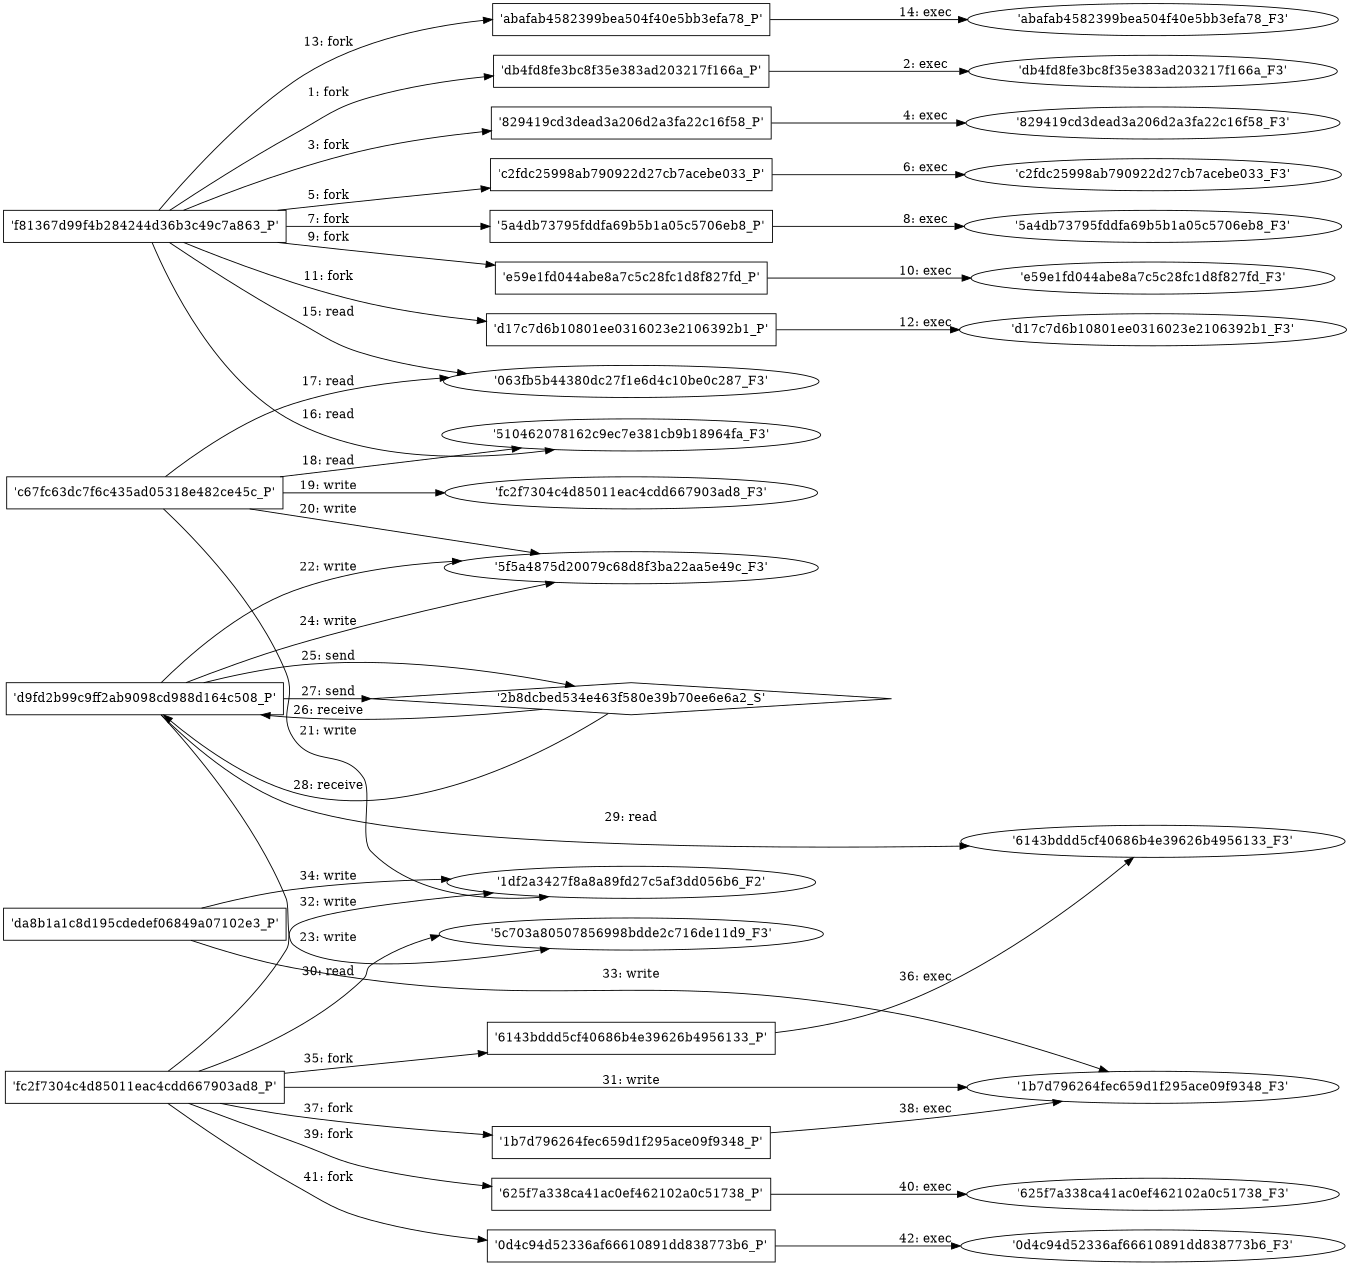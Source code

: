digraph "D:\Learning\Paper\apt\基于CTI的攻击预警\Dataset\攻击图\ASGfromALLCTI\Hold My Beer Mirai – Spinoff Named ‘LiquorBot’ Incorporates Cryptomining.dot" {
rankdir="LR"
size="9"
fixedsize="false"
splines="true"
nodesep=0.3
ranksep=0
fontsize=10
overlap="scalexy"
engine= "neato"
	"'f81367d99f4b284244d36b3c49c7a863_P'" [node_type=Process shape=box]
	"'db4fd8fe3bc8f35e383ad203217f166a_P'" [node_type=Process shape=box]
	"'f81367d99f4b284244d36b3c49c7a863_P'" -> "'db4fd8fe3bc8f35e383ad203217f166a_P'" [label="1: fork"]
	"'db4fd8fe3bc8f35e383ad203217f166a_P'" [node_type=Process shape=box]
	"'db4fd8fe3bc8f35e383ad203217f166a_F3'" [node_type=File shape=ellipse]
	"'db4fd8fe3bc8f35e383ad203217f166a_P'" -> "'db4fd8fe3bc8f35e383ad203217f166a_F3'" [label="2: exec"]
	"'f81367d99f4b284244d36b3c49c7a863_P'" [node_type=Process shape=box]
	"'829419cd3dead3a206d2a3fa22c16f58_P'" [node_type=Process shape=box]
	"'f81367d99f4b284244d36b3c49c7a863_P'" -> "'829419cd3dead3a206d2a3fa22c16f58_P'" [label="3: fork"]
	"'829419cd3dead3a206d2a3fa22c16f58_P'" [node_type=Process shape=box]
	"'829419cd3dead3a206d2a3fa22c16f58_F3'" [node_type=File shape=ellipse]
	"'829419cd3dead3a206d2a3fa22c16f58_P'" -> "'829419cd3dead3a206d2a3fa22c16f58_F3'" [label="4: exec"]
	"'f81367d99f4b284244d36b3c49c7a863_P'" [node_type=Process shape=box]
	"'c2fdc25998ab790922d27cb7acebe033_P'" [node_type=Process shape=box]
	"'f81367d99f4b284244d36b3c49c7a863_P'" -> "'c2fdc25998ab790922d27cb7acebe033_P'" [label="5: fork"]
	"'c2fdc25998ab790922d27cb7acebe033_P'" [node_type=Process shape=box]
	"'c2fdc25998ab790922d27cb7acebe033_F3'" [node_type=File shape=ellipse]
	"'c2fdc25998ab790922d27cb7acebe033_P'" -> "'c2fdc25998ab790922d27cb7acebe033_F3'" [label="6: exec"]
	"'f81367d99f4b284244d36b3c49c7a863_P'" [node_type=Process shape=box]
	"'5a4db73795fddfa69b5b1a05c5706eb8_P'" [node_type=Process shape=box]
	"'f81367d99f4b284244d36b3c49c7a863_P'" -> "'5a4db73795fddfa69b5b1a05c5706eb8_P'" [label="7: fork"]
	"'5a4db73795fddfa69b5b1a05c5706eb8_P'" [node_type=Process shape=box]
	"'5a4db73795fddfa69b5b1a05c5706eb8_F3'" [node_type=File shape=ellipse]
	"'5a4db73795fddfa69b5b1a05c5706eb8_P'" -> "'5a4db73795fddfa69b5b1a05c5706eb8_F3'" [label="8: exec"]
	"'f81367d99f4b284244d36b3c49c7a863_P'" [node_type=Process shape=box]
	"'e59e1fd044abe8a7c5c28fc1d8f827fd_P'" [node_type=Process shape=box]
	"'f81367d99f4b284244d36b3c49c7a863_P'" -> "'e59e1fd044abe8a7c5c28fc1d8f827fd_P'" [label="9: fork"]
	"'e59e1fd044abe8a7c5c28fc1d8f827fd_P'" [node_type=Process shape=box]
	"'e59e1fd044abe8a7c5c28fc1d8f827fd_F3'" [node_type=File shape=ellipse]
	"'e59e1fd044abe8a7c5c28fc1d8f827fd_P'" -> "'e59e1fd044abe8a7c5c28fc1d8f827fd_F3'" [label="10: exec"]
	"'f81367d99f4b284244d36b3c49c7a863_P'" [node_type=Process shape=box]
	"'d17c7d6b10801ee0316023e2106392b1_P'" [node_type=Process shape=box]
	"'f81367d99f4b284244d36b3c49c7a863_P'" -> "'d17c7d6b10801ee0316023e2106392b1_P'" [label="11: fork"]
	"'d17c7d6b10801ee0316023e2106392b1_P'" [node_type=Process shape=box]
	"'d17c7d6b10801ee0316023e2106392b1_F3'" [node_type=File shape=ellipse]
	"'d17c7d6b10801ee0316023e2106392b1_P'" -> "'d17c7d6b10801ee0316023e2106392b1_F3'" [label="12: exec"]
	"'f81367d99f4b284244d36b3c49c7a863_P'" [node_type=Process shape=box]
	"'abafab4582399bea504f40e5bb3efa78_P'" [node_type=Process shape=box]
	"'f81367d99f4b284244d36b3c49c7a863_P'" -> "'abafab4582399bea504f40e5bb3efa78_P'" [label="13: fork"]
	"'abafab4582399bea504f40e5bb3efa78_P'" [node_type=Process shape=box]
	"'abafab4582399bea504f40e5bb3efa78_F3'" [node_type=File shape=ellipse]
	"'abafab4582399bea504f40e5bb3efa78_P'" -> "'abafab4582399bea504f40e5bb3efa78_F3'" [label="14: exec"]
	"'063fb5b44380dc27f1e6d4c10be0c287_F3'" [node_type=file shape=ellipse]
	"'f81367d99f4b284244d36b3c49c7a863_P'" [node_type=Process shape=box]
	"'f81367d99f4b284244d36b3c49c7a863_P'" -> "'063fb5b44380dc27f1e6d4c10be0c287_F3'" [label="15: read"]
	"'510462078162c9ec7e381cb9b18964fa_F3'" [node_type=file shape=ellipse]
	"'f81367d99f4b284244d36b3c49c7a863_P'" [node_type=Process shape=box]
	"'f81367d99f4b284244d36b3c49c7a863_P'" -> "'510462078162c9ec7e381cb9b18964fa_F3'" [label="16: read"]
	"'063fb5b44380dc27f1e6d4c10be0c287_F3'" [node_type=file shape=ellipse]
	"'c67fc63dc7f6c435ad05318e482ce45c_P'" [node_type=Process shape=box]
	"'c67fc63dc7f6c435ad05318e482ce45c_P'" -> "'063fb5b44380dc27f1e6d4c10be0c287_F3'" [label="17: read"]
	"'510462078162c9ec7e381cb9b18964fa_F3'" [node_type=file shape=ellipse]
	"'c67fc63dc7f6c435ad05318e482ce45c_P'" [node_type=Process shape=box]
	"'c67fc63dc7f6c435ad05318e482ce45c_P'" -> "'510462078162c9ec7e381cb9b18964fa_F3'" [label="18: read"]
	"'fc2f7304c4d85011eac4cdd667903ad8_F3'" [node_type=file shape=ellipse]
	"'c67fc63dc7f6c435ad05318e482ce45c_P'" [node_type=Process shape=box]
	"'c67fc63dc7f6c435ad05318e482ce45c_P'" -> "'fc2f7304c4d85011eac4cdd667903ad8_F3'" [label="19: write"]
	"'5f5a4875d20079c68d8f3ba22aa5e49c_F3'" [node_type=file shape=ellipse]
	"'c67fc63dc7f6c435ad05318e482ce45c_P'" [node_type=Process shape=box]
	"'c67fc63dc7f6c435ad05318e482ce45c_P'" -> "'5f5a4875d20079c68d8f3ba22aa5e49c_F3'" [label="20: write"]
	"'1df2a3427f8a8a89fd27c5af3dd056b6_F2'" [node_type=file shape=ellipse]
	"'c67fc63dc7f6c435ad05318e482ce45c_P'" [node_type=Process shape=box]
	"'c67fc63dc7f6c435ad05318e482ce45c_P'" -> "'1df2a3427f8a8a89fd27c5af3dd056b6_F2'" [label="21: write"]
	"'5f5a4875d20079c68d8f3ba22aa5e49c_F3'" [node_type=file shape=ellipse]
	"'d9fd2b99c9ff2ab9098cd988d164c508_P'" [node_type=Process shape=box]
	"'d9fd2b99c9ff2ab9098cd988d164c508_P'" -> "'5f5a4875d20079c68d8f3ba22aa5e49c_F3'" [label="22: write"]
	"'5c703a80507856998bdde2c716de11d9_F3'" [node_type=file shape=ellipse]
	"'d9fd2b99c9ff2ab9098cd988d164c508_P'" [node_type=Process shape=box]
	"'d9fd2b99c9ff2ab9098cd988d164c508_P'" -> "'5c703a80507856998bdde2c716de11d9_F3'" [label="23: write"]
	"'5f5a4875d20079c68d8f3ba22aa5e49c_F3'" [node_type=file shape=ellipse]
	"'d9fd2b99c9ff2ab9098cd988d164c508_P'" [node_type=Process shape=box]
	"'d9fd2b99c9ff2ab9098cd988d164c508_P'" -> "'5f5a4875d20079c68d8f3ba22aa5e49c_F3'" [label="24: write"]
	"'2b8dcbed534e463f580e39b70ee6e6a2_S'" [node_type=Socket shape=diamond]
	"'d9fd2b99c9ff2ab9098cd988d164c508_P'" [node_type=Process shape=box]
	"'d9fd2b99c9ff2ab9098cd988d164c508_P'" -> "'2b8dcbed534e463f580e39b70ee6e6a2_S'" [label="25: send"]
	"'2b8dcbed534e463f580e39b70ee6e6a2_S'" -> "'d9fd2b99c9ff2ab9098cd988d164c508_P'" [label="26: receive"]
	"'2b8dcbed534e463f580e39b70ee6e6a2_S'" [node_type=Socket shape=diamond]
	"'d9fd2b99c9ff2ab9098cd988d164c508_P'" [node_type=Process shape=box]
	"'d9fd2b99c9ff2ab9098cd988d164c508_P'" -> "'2b8dcbed534e463f580e39b70ee6e6a2_S'" [label="27: send"]
	"'2b8dcbed534e463f580e39b70ee6e6a2_S'" -> "'d9fd2b99c9ff2ab9098cd988d164c508_P'" [label="28: receive"]
	"'6143bddd5cf40686b4e39626b4956133_F3'" [node_type=file shape=ellipse]
	"'d9fd2b99c9ff2ab9098cd988d164c508_P'" [node_type=Process shape=box]
	"'d9fd2b99c9ff2ab9098cd988d164c508_P'" -> "'6143bddd5cf40686b4e39626b4956133_F3'" [label="29: read"]
	"'5c703a80507856998bdde2c716de11d9_F3'" [node_type=file shape=ellipse]
	"'fc2f7304c4d85011eac4cdd667903ad8_P'" [node_type=Process shape=box]
	"'fc2f7304c4d85011eac4cdd667903ad8_P'" -> "'5c703a80507856998bdde2c716de11d9_F3'" [label="30: read"]
	"'1b7d796264fec659d1f295ace09f9348_F3'" [node_type=file shape=ellipse]
	"'fc2f7304c4d85011eac4cdd667903ad8_P'" [node_type=Process shape=box]
	"'fc2f7304c4d85011eac4cdd667903ad8_P'" -> "'1b7d796264fec659d1f295ace09f9348_F3'" [label="31: write"]
	"'1df2a3427f8a8a89fd27c5af3dd056b6_F2'" [node_type=file shape=ellipse]
	"'fc2f7304c4d85011eac4cdd667903ad8_P'" [node_type=Process shape=box]
	"'fc2f7304c4d85011eac4cdd667903ad8_P'" -> "'1df2a3427f8a8a89fd27c5af3dd056b6_F2'" [label="32: write"]
	"'1b7d796264fec659d1f295ace09f9348_F3'" [node_type=file shape=ellipse]
	"'da8b1a1c8d195cdedef06849a07102e3_P'" [node_type=Process shape=box]
	"'da8b1a1c8d195cdedef06849a07102e3_P'" -> "'1b7d796264fec659d1f295ace09f9348_F3'" [label="33: write"]
	"'1df2a3427f8a8a89fd27c5af3dd056b6_F2'" [node_type=file shape=ellipse]
	"'da8b1a1c8d195cdedef06849a07102e3_P'" [node_type=Process shape=box]
	"'da8b1a1c8d195cdedef06849a07102e3_P'" -> "'1df2a3427f8a8a89fd27c5af3dd056b6_F2'" [label="34: write"]
	"'fc2f7304c4d85011eac4cdd667903ad8_P'" [node_type=Process shape=box]
	"'6143bddd5cf40686b4e39626b4956133_P'" [node_type=Process shape=box]
	"'fc2f7304c4d85011eac4cdd667903ad8_P'" -> "'6143bddd5cf40686b4e39626b4956133_P'" [label="35: fork"]
	"'6143bddd5cf40686b4e39626b4956133_P'" [node_type=Process shape=box]
	"'6143bddd5cf40686b4e39626b4956133_F3'" [node_type=File shape=ellipse]
	"'6143bddd5cf40686b4e39626b4956133_P'" -> "'6143bddd5cf40686b4e39626b4956133_F3'" [label="36: exec"]
	"'fc2f7304c4d85011eac4cdd667903ad8_P'" [node_type=Process shape=box]
	"'1b7d796264fec659d1f295ace09f9348_P'" [node_type=Process shape=box]
	"'fc2f7304c4d85011eac4cdd667903ad8_P'" -> "'1b7d796264fec659d1f295ace09f9348_P'" [label="37: fork"]
	"'1b7d796264fec659d1f295ace09f9348_P'" [node_type=Process shape=box]
	"'1b7d796264fec659d1f295ace09f9348_F3'" [node_type=File shape=ellipse]
	"'1b7d796264fec659d1f295ace09f9348_P'" -> "'1b7d796264fec659d1f295ace09f9348_F3'" [label="38: exec"]
	"'fc2f7304c4d85011eac4cdd667903ad8_P'" [node_type=Process shape=box]
	"'625f7a338ca41ac0ef462102a0c51738_P'" [node_type=Process shape=box]
	"'fc2f7304c4d85011eac4cdd667903ad8_P'" -> "'625f7a338ca41ac0ef462102a0c51738_P'" [label="39: fork"]
	"'625f7a338ca41ac0ef462102a0c51738_P'" [node_type=Process shape=box]
	"'625f7a338ca41ac0ef462102a0c51738_F3'" [node_type=File shape=ellipse]
	"'625f7a338ca41ac0ef462102a0c51738_P'" -> "'625f7a338ca41ac0ef462102a0c51738_F3'" [label="40: exec"]
	"'fc2f7304c4d85011eac4cdd667903ad8_P'" [node_type=Process shape=box]
	"'0d4c94d52336af66610891dd838773b6_P'" [node_type=Process shape=box]
	"'fc2f7304c4d85011eac4cdd667903ad8_P'" -> "'0d4c94d52336af66610891dd838773b6_P'" [label="41: fork"]
	"'0d4c94d52336af66610891dd838773b6_P'" [node_type=Process shape=box]
	"'0d4c94d52336af66610891dd838773b6_F3'" [node_type=File shape=ellipse]
	"'0d4c94d52336af66610891dd838773b6_P'" -> "'0d4c94d52336af66610891dd838773b6_F3'" [label="42: exec"]
}
